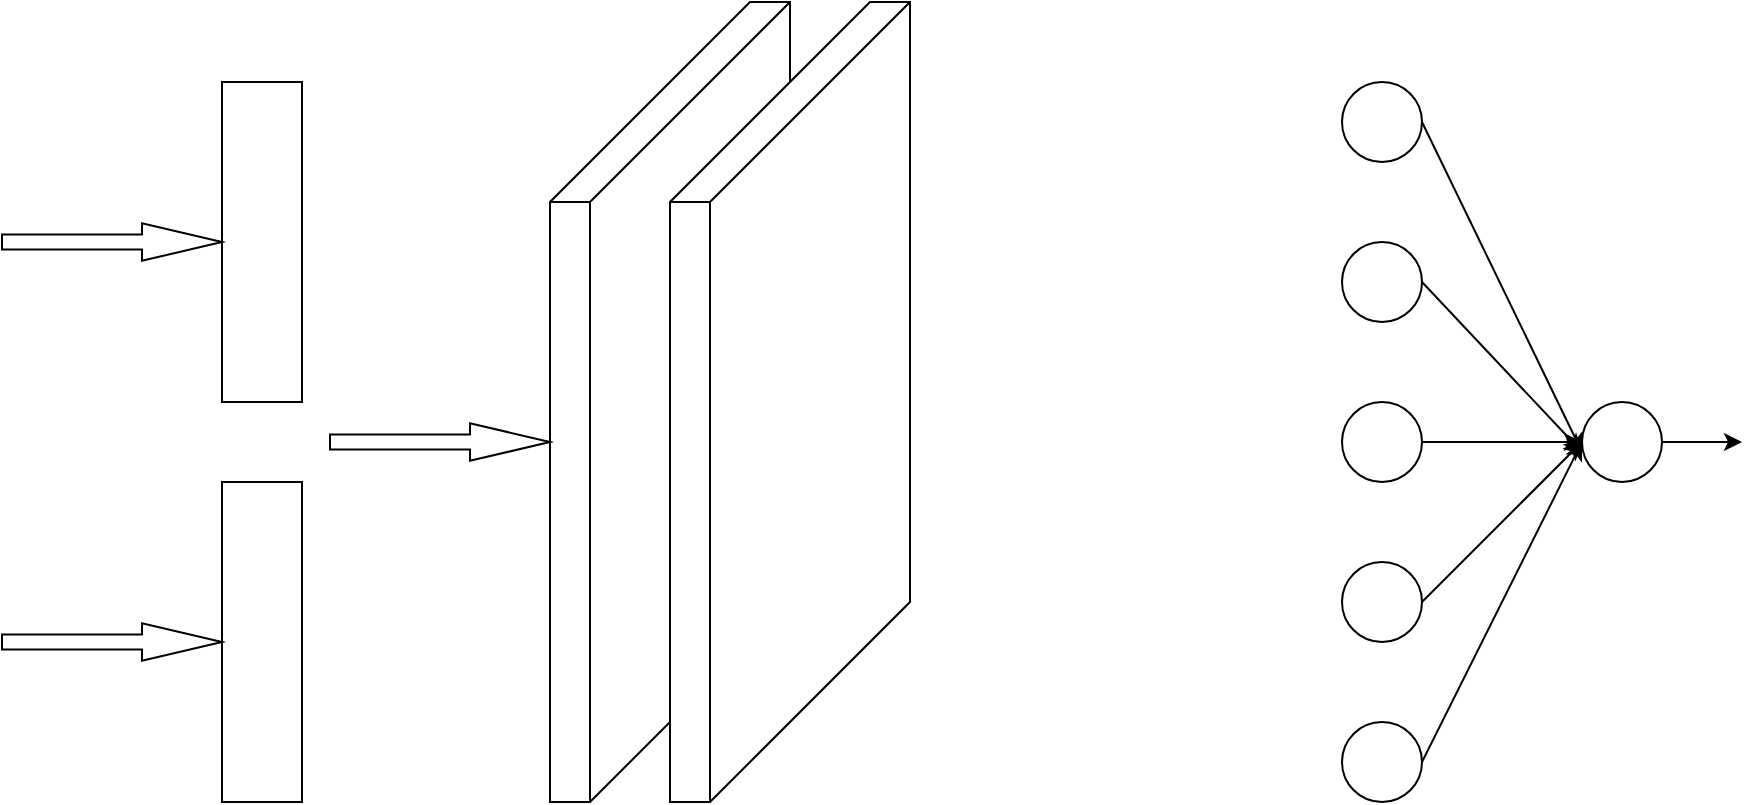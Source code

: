 <mxfile version="15.4.3" type="github">
  <diagram id="ypimK-5_OcxXCi8E9POo" name="Page-1">
    <mxGraphModel dx="868" dy="465" grid="1" gridSize="10" guides="1" tooltips="1" connect="1" arrows="1" fold="1" page="1" pageScale="1" pageWidth="827" pageHeight="1169" math="0" shadow="0">
      <root>
        <mxCell id="0" />
        <mxCell id="1" parent="0" />
        <mxCell id="td7fTYbP-BQIfyJZpGvQ-14" value="" style="rounded=0;whiteSpace=wrap;html=1;" vertex="1" parent="1">
          <mxGeometry x="160" y="80" width="40" height="160" as="geometry" />
        </mxCell>
        <mxCell id="td7fTYbP-BQIfyJZpGvQ-15" value="" style="rounded=0;whiteSpace=wrap;html=1;" vertex="1" parent="1">
          <mxGeometry x="160" y="280" width="40" height="160" as="geometry" />
        </mxCell>
        <mxCell id="td7fTYbP-BQIfyJZpGvQ-17" value="" style="html=1;shadow=0;dashed=0;align=center;verticalAlign=middle;shape=mxgraph.arrows2.arrow;dy=0.6;dx=40;notch=0;" vertex="1" parent="1">
          <mxGeometry x="50" y="350.63" width="110" height="18.75" as="geometry" />
        </mxCell>
        <mxCell id="td7fTYbP-BQIfyJZpGvQ-42" style="edgeStyle=none;rounded=0;orthogonalLoop=1;jettySize=auto;html=1;exitX=1;exitY=0.5;exitDx=0;exitDy=0;" edge="1" parent="1" source="td7fTYbP-BQIfyJZpGvQ-18">
          <mxGeometry relative="1" as="geometry">
            <mxPoint x="840" y="265" as="targetPoint" />
          </mxGeometry>
        </mxCell>
        <mxCell id="td7fTYbP-BQIfyJZpGvQ-18" value="" style="ellipse;whiteSpace=wrap;html=1;aspect=fixed;" vertex="1" parent="1">
          <mxGeometry x="720" y="80" width="40" height="40" as="geometry" />
        </mxCell>
        <mxCell id="td7fTYbP-BQIfyJZpGvQ-49" style="edgeStyle=none;rounded=0;orthogonalLoop=1;jettySize=auto;html=1;exitX=1;exitY=0.5;exitDx=0;exitDy=0;" edge="1" parent="1" source="td7fTYbP-BQIfyJZpGvQ-20">
          <mxGeometry relative="1" as="geometry">
            <mxPoint x="840" y="265" as="targetPoint" />
          </mxGeometry>
        </mxCell>
        <mxCell id="td7fTYbP-BQIfyJZpGvQ-20" value="" style="ellipse;whiteSpace=wrap;html=1;aspect=fixed;" vertex="1" parent="1">
          <mxGeometry x="720" y="160" width="40" height="40" as="geometry" />
        </mxCell>
        <mxCell id="td7fTYbP-BQIfyJZpGvQ-32" style="edgeStyle=orthogonalEdgeStyle;rounded=0;orthogonalLoop=1;jettySize=auto;html=1;exitX=1;exitY=0.5;exitDx=0;exitDy=0;entryX=0;entryY=0.5;entryDx=0;entryDy=0;" edge="1" parent="1" source="td7fTYbP-BQIfyJZpGvQ-21" target="td7fTYbP-BQIfyJZpGvQ-27">
          <mxGeometry relative="1" as="geometry" />
        </mxCell>
        <mxCell id="td7fTYbP-BQIfyJZpGvQ-21" value="" style="ellipse;whiteSpace=wrap;html=1;aspect=fixed;" vertex="1" parent="1">
          <mxGeometry x="720" y="240" width="40" height="40" as="geometry" />
        </mxCell>
        <mxCell id="td7fTYbP-BQIfyJZpGvQ-44" style="edgeStyle=none;rounded=0;orthogonalLoop=1;jettySize=auto;html=1;exitX=1;exitY=0.5;exitDx=0;exitDy=0;entryX=0;entryY=0.5;entryDx=0;entryDy=0;" edge="1" parent="1" source="td7fTYbP-BQIfyJZpGvQ-22" target="td7fTYbP-BQIfyJZpGvQ-27">
          <mxGeometry relative="1" as="geometry" />
        </mxCell>
        <mxCell id="td7fTYbP-BQIfyJZpGvQ-22" value="" style="ellipse;whiteSpace=wrap;html=1;aspect=fixed;" vertex="1" parent="1">
          <mxGeometry x="720" y="320" width="40" height="40" as="geometry" />
        </mxCell>
        <mxCell id="td7fTYbP-BQIfyJZpGvQ-39" style="edgeStyle=none;rounded=0;orthogonalLoop=1;jettySize=auto;html=1;exitX=1;exitY=0.5;exitDx=0;exitDy=0;entryX=0;entryY=0.5;entryDx=0;entryDy=0;" edge="1" parent="1" source="td7fTYbP-BQIfyJZpGvQ-23" target="td7fTYbP-BQIfyJZpGvQ-27">
          <mxGeometry relative="1" as="geometry" />
        </mxCell>
        <mxCell id="td7fTYbP-BQIfyJZpGvQ-23" value="" style="ellipse;whiteSpace=wrap;html=1;aspect=fixed;" vertex="1" parent="1">
          <mxGeometry x="720" y="400" width="40" height="40" as="geometry" />
        </mxCell>
        <mxCell id="td7fTYbP-BQIfyJZpGvQ-50" style="edgeStyle=none;rounded=0;orthogonalLoop=1;jettySize=auto;html=1;exitX=1;exitY=0.5;exitDx=0;exitDy=0;" edge="1" parent="1" source="td7fTYbP-BQIfyJZpGvQ-27">
          <mxGeometry relative="1" as="geometry">
            <mxPoint x="920" y="260" as="targetPoint" />
          </mxGeometry>
        </mxCell>
        <mxCell id="td7fTYbP-BQIfyJZpGvQ-27" value="" style="ellipse;whiteSpace=wrap;html=1;aspect=fixed;" vertex="1" parent="1">
          <mxGeometry x="840" y="240" width="40" height="40" as="geometry" />
        </mxCell>
        <mxCell id="td7fTYbP-BQIfyJZpGvQ-51" value="" style="verticalAlign=top;align=left;spacingTop=8;spacingLeft=2;spacingRight=12;shape=cube;size=100;direction=south;fontStyle=4;html=1;" vertex="1" parent="1">
          <mxGeometry x="324" y="40" width="120" height="400" as="geometry" />
        </mxCell>
        <mxCell id="td7fTYbP-BQIfyJZpGvQ-54" value="" style="verticalAlign=top;align=left;spacingTop=8;spacingLeft=2;spacingRight=12;shape=cube;size=100;direction=south;fontStyle=4;html=1;" vertex="1" parent="1">
          <mxGeometry x="384" y="40" width="120" height="400" as="geometry" />
        </mxCell>
        <mxCell id="td7fTYbP-BQIfyJZpGvQ-57" value="" style="html=1;shadow=0;dashed=0;align=center;verticalAlign=middle;shape=mxgraph.arrows2.arrow;dy=0.6;dx=40;notch=0;" vertex="1" parent="1">
          <mxGeometry x="214" y="250.63" width="110" height="18.75" as="geometry" />
        </mxCell>
        <mxCell id="td7fTYbP-BQIfyJZpGvQ-58" value="" style="html=1;shadow=0;dashed=0;align=center;verticalAlign=middle;shape=mxgraph.arrows2.arrow;dy=0.6;dx=40;notch=0;" vertex="1" parent="1">
          <mxGeometry x="50" y="150.63" width="110" height="18.75" as="geometry" />
        </mxCell>
      </root>
    </mxGraphModel>
  </diagram>
</mxfile>
